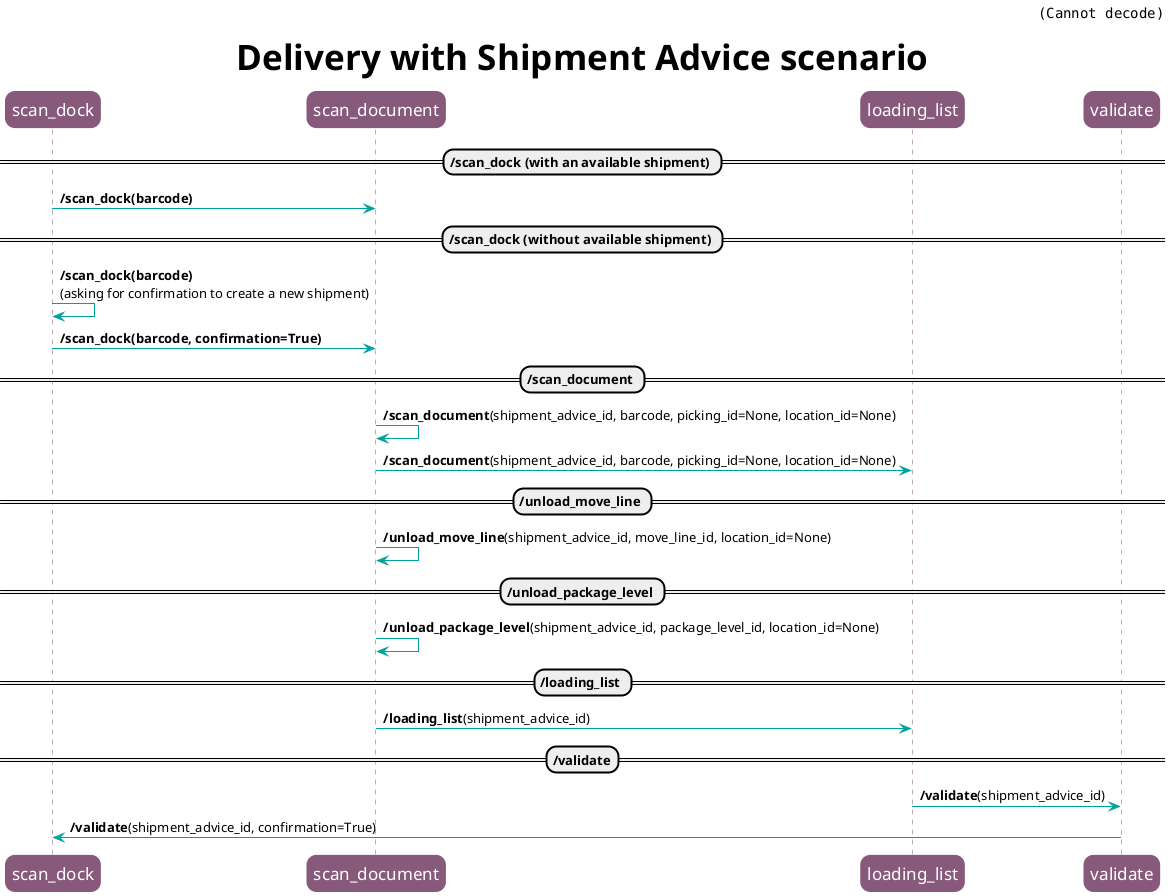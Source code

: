# Diagram to generate with PlantUML (https://plantuml.com/)
#
#   $ sudo apt install plantuml
#   $ plantuml delivery_diag_seq.plantuml
#

@startuml

skinparam roundcorner 20
skinparam sequence {

ParticipantBorderColor #875A7B
ParticipantBackgroundColor #875A7B
ParticipantFontSize 17
ParticipantFontColor white

LifeLineBorderColor #875A7B

ArrowColor #00A09D
}

header <img:oca_logo.png>
title <size:35>Delivery with Shipment Advice scenario</size>

== /scan_dock (with an available shipment) ==
scan_dock -> scan_document: **/scan_dock(barcode)**

== /scan_dock (without available shipment) ==
scan_dock -> scan_dock: **/scan_dock(barcode)**\n(asking for confirmation to create a new shipment)
scan_dock -> scan_document: **/scan_dock(barcode, confirmation=True)**

== /scan_document ==
scan_document -> scan_document: **/scan_document**(shipment_advice_id, barcode, picking_id=None, location_id=None)
scan_document -> loading_list: **/scan_document**(shipment_advice_id, barcode, picking_id=None, location_id=None)

== /unload_move_line ==
scan_document -> scan_document: **/unload_move_line**(shipment_advice_id, move_line_id, location_id=None)

== /unload_package_level ==
scan_document -> scan_document: **/unload_package_level**(shipment_advice_id, package_level_id, location_id=None)

== /loading_list ==
scan_document -> loading_list: **/loading_list**(shipment_advice_id)

== /validate==
loading_list -> validate: **/validate**(shipment_advice_id)
validate-> scan_dock: **/validate**(shipment_advice_id, confirmation=True)

@enduml
